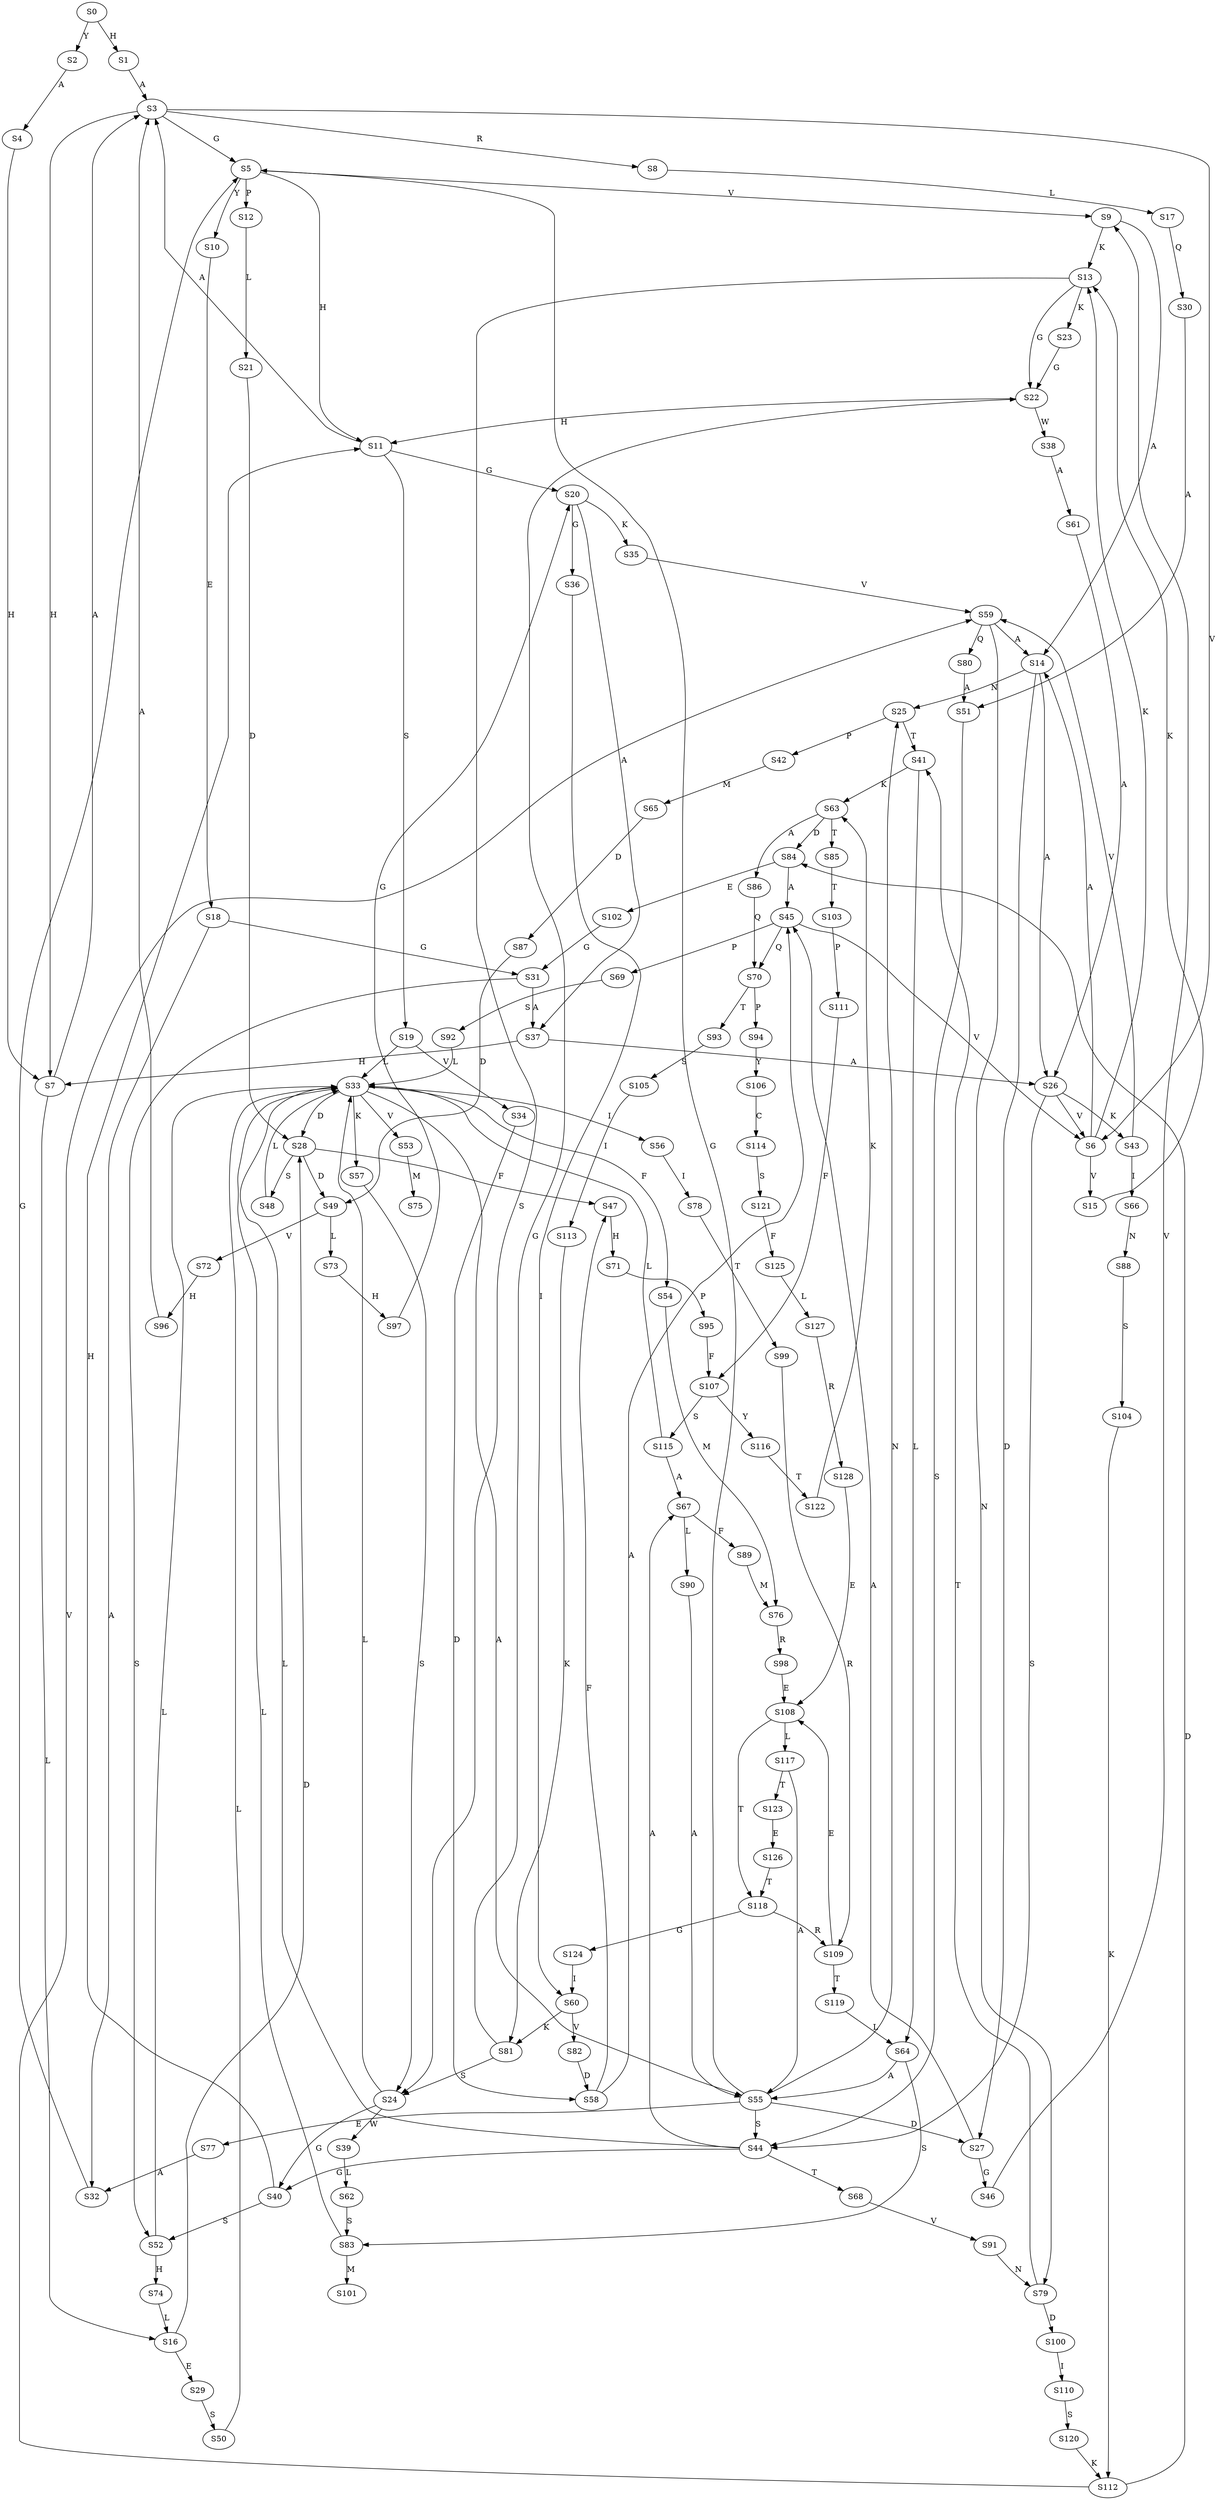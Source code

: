 strict digraph  {
	S0 -> S1 [ label = H ];
	S0 -> S2 [ label = Y ];
	S1 -> S3 [ label = A ];
	S2 -> S4 [ label = A ];
	S3 -> S5 [ label = G ];
	S3 -> S6 [ label = V ];
	S3 -> S7 [ label = H ];
	S3 -> S8 [ label = R ];
	S4 -> S7 [ label = H ];
	S5 -> S9 [ label = V ];
	S5 -> S10 [ label = Y ];
	S5 -> S11 [ label = H ];
	S5 -> S12 [ label = P ];
	S6 -> S13 [ label = K ];
	S6 -> S14 [ label = A ];
	S6 -> S15 [ label = V ];
	S7 -> S3 [ label = A ];
	S7 -> S16 [ label = L ];
	S8 -> S17 [ label = L ];
	S9 -> S13 [ label = K ];
	S9 -> S14 [ label = A ];
	S10 -> S18 [ label = E ];
	S11 -> S19 [ label = S ];
	S11 -> S20 [ label = G ];
	S11 -> S3 [ label = A ];
	S12 -> S21 [ label = L ];
	S13 -> S22 [ label = G ];
	S13 -> S23 [ label = K ];
	S13 -> S24 [ label = S ];
	S14 -> S25 [ label = N ];
	S14 -> S26 [ label = A ];
	S14 -> S27 [ label = D ];
	S15 -> S13 [ label = K ];
	S16 -> S28 [ label = D ];
	S16 -> S29 [ label = E ];
	S17 -> S30 [ label = Q ];
	S18 -> S31 [ label = G ];
	S18 -> S32 [ label = A ];
	S19 -> S33 [ label = L ];
	S19 -> S34 [ label = V ];
	S20 -> S35 [ label = K ];
	S20 -> S36 [ label = G ];
	S20 -> S37 [ label = A ];
	S21 -> S28 [ label = D ];
	S22 -> S38 [ label = W ];
	S22 -> S11 [ label = H ];
	S23 -> S22 [ label = G ];
	S24 -> S39 [ label = W ];
	S24 -> S40 [ label = G ];
	S24 -> S33 [ label = L ];
	S25 -> S41 [ label = T ];
	S25 -> S42 [ label = P ];
	S26 -> S43 [ label = K ];
	S26 -> S44 [ label = S ];
	S26 -> S6 [ label = V ];
	S27 -> S45 [ label = A ];
	S27 -> S46 [ label = G ];
	S28 -> S47 [ label = F ];
	S28 -> S48 [ label = S ];
	S28 -> S49 [ label = D ];
	S29 -> S50 [ label = S ];
	S30 -> S51 [ label = A ];
	S31 -> S37 [ label = A ];
	S31 -> S52 [ label = S ];
	S32 -> S5 [ label = G ];
	S33 -> S53 [ label = V ];
	S33 -> S54 [ label = F ];
	S33 -> S28 [ label = D ];
	S33 -> S55 [ label = A ];
	S33 -> S56 [ label = I ];
	S33 -> S57 [ label = K ];
	S34 -> S58 [ label = D ];
	S35 -> S59 [ label = V ];
	S36 -> S60 [ label = I ];
	S37 -> S7 [ label = H ];
	S37 -> S26 [ label = A ];
	S38 -> S61 [ label = A ];
	S39 -> S62 [ label = L ];
	S40 -> S11 [ label = H ];
	S40 -> S52 [ label = S ];
	S41 -> S63 [ label = K ];
	S41 -> S64 [ label = L ];
	S42 -> S65 [ label = M ];
	S43 -> S59 [ label = V ];
	S43 -> S66 [ label = I ];
	S44 -> S40 [ label = G ];
	S44 -> S33 [ label = L ];
	S44 -> S67 [ label = A ];
	S44 -> S68 [ label = T ];
	S45 -> S69 [ label = P ];
	S45 -> S6 [ label = V ];
	S45 -> S70 [ label = Q ];
	S46 -> S9 [ label = V ];
	S47 -> S71 [ label = H ];
	S48 -> S33 [ label = L ];
	S49 -> S72 [ label = V ];
	S49 -> S73 [ label = L ];
	S50 -> S33 [ label = L ];
	S51 -> S44 [ label = S ];
	S52 -> S33 [ label = L ];
	S52 -> S74 [ label = H ];
	S53 -> S75 [ label = M ];
	S54 -> S76 [ label = M ];
	S55 -> S77 [ label = E ];
	S55 -> S27 [ label = D ];
	S55 -> S25 [ label = N ];
	S55 -> S44 [ label = S ];
	S55 -> S5 [ label = G ];
	S56 -> S78 [ label = I ];
	S57 -> S24 [ label = S ];
	S58 -> S47 [ label = F ];
	S58 -> S45 [ label = A ];
	S59 -> S79 [ label = N ];
	S59 -> S80 [ label = Q ];
	S59 -> S14 [ label = A ];
	S60 -> S81 [ label = K ];
	S60 -> S82 [ label = V ];
	S61 -> S26 [ label = A ];
	S62 -> S83 [ label = S ];
	S63 -> S84 [ label = D ];
	S63 -> S85 [ label = T ];
	S63 -> S86 [ label = A ];
	S64 -> S55 [ label = A ];
	S64 -> S83 [ label = S ];
	S65 -> S87 [ label = D ];
	S66 -> S88 [ label = N ];
	S67 -> S89 [ label = F ];
	S67 -> S90 [ label = L ];
	S68 -> S91 [ label = V ];
	S69 -> S92 [ label = S ];
	S70 -> S93 [ label = T ];
	S70 -> S94 [ label = P ];
	S71 -> S95 [ label = P ];
	S72 -> S96 [ label = H ];
	S73 -> S97 [ label = H ];
	S74 -> S16 [ label = L ];
	S76 -> S98 [ label = R ];
	S77 -> S32 [ label = A ];
	S78 -> S99 [ label = T ];
	S79 -> S41 [ label = T ];
	S79 -> S100 [ label = D ];
	S80 -> S51 [ label = A ];
	S81 -> S22 [ label = G ];
	S81 -> S24 [ label = S ];
	S82 -> S58 [ label = D ];
	S83 -> S101 [ label = M ];
	S83 -> S33 [ label = L ];
	S84 -> S45 [ label = A ];
	S84 -> S102 [ label = E ];
	S85 -> S103 [ label = T ];
	S86 -> S70 [ label = Q ];
	S87 -> S49 [ label = D ];
	S88 -> S104 [ label = S ];
	S89 -> S76 [ label = M ];
	S90 -> S55 [ label = A ];
	S91 -> S79 [ label = N ];
	S92 -> S33 [ label = L ];
	S93 -> S105 [ label = S ];
	S94 -> S106 [ label = Y ];
	S95 -> S107 [ label = F ];
	S96 -> S3 [ label = A ];
	S97 -> S20 [ label = G ];
	S98 -> S108 [ label = E ];
	S99 -> S109 [ label = R ];
	S100 -> S110 [ label = I ];
	S102 -> S31 [ label = G ];
	S103 -> S111 [ label = P ];
	S104 -> S112 [ label = K ];
	S105 -> S113 [ label = I ];
	S106 -> S114 [ label = C ];
	S107 -> S115 [ label = S ];
	S107 -> S116 [ label = Y ];
	S108 -> S117 [ label = L ];
	S108 -> S118 [ label = T ];
	S109 -> S119 [ label = T ];
	S109 -> S108 [ label = E ];
	S110 -> S120 [ label = S ];
	S111 -> S107 [ label = F ];
	S112 -> S84 [ label = D ];
	S112 -> S59 [ label = V ];
	S113 -> S81 [ label = K ];
	S114 -> S121 [ label = S ];
	S115 -> S33 [ label = L ];
	S115 -> S67 [ label = A ];
	S116 -> S122 [ label = T ];
	S117 -> S55 [ label = A ];
	S117 -> S123 [ label = T ];
	S118 -> S109 [ label = R ];
	S118 -> S124 [ label = G ];
	S119 -> S64 [ label = L ];
	S120 -> S112 [ label = K ];
	S121 -> S125 [ label = F ];
	S122 -> S63 [ label = K ];
	S123 -> S126 [ label = E ];
	S124 -> S60 [ label = I ];
	S125 -> S127 [ label = L ];
	S126 -> S118 [ label = T ];
	S127 -> S128 [ label = R ];
	S128 -> S108 [ label = E ];
}
